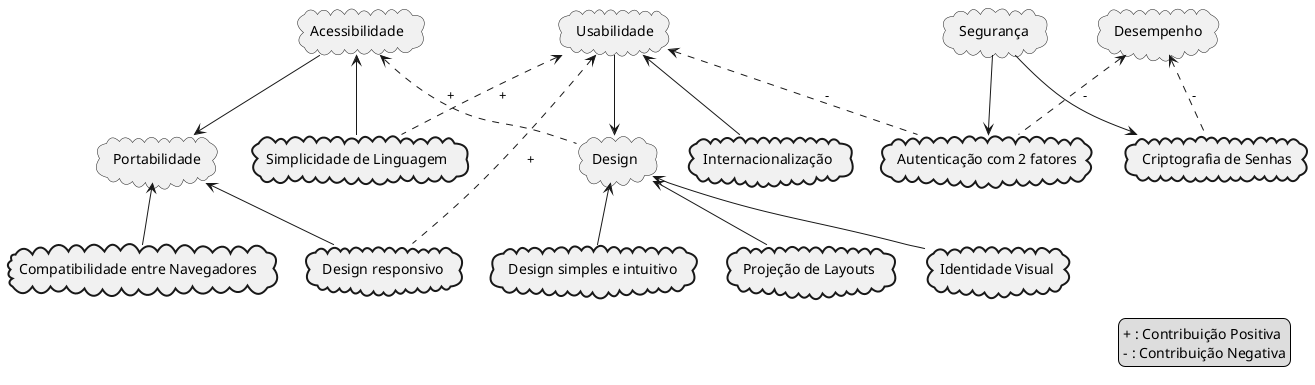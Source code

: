 @startuml
!define softgoal(name) cloud "name"
!define op(name) cloud #line.bold;  "name"

softgoal(Design) as design
softgoal(Usabilidade) as usabilidade
softgoal(Acessibilidade) as acessibilidade
op(Simplicidade de Linguagem) as linguagem
softgoal(Portabilidade) as portabilidade
op(Compatibilidade entre Navegadores) as compatibilidade
op(Projeção de Layouts) as layouts
op(Identidade Visual) as identidade
op(Internacionalização) as internacionalizacao
softgoal(Segurança) as seguranca
op(Criptografia de Senhas) as criptografia
softgoal(Desempenho) as desempenho
op(Autenticação com 2 fatores) as autenticacao
op(Design responsivo) as responsivo
op(Design simples e intuitivo) as simplicidade

usabilidade --> design
usabilidade <-- internacionalizacao
usabilidade <.. responsivo : +
usabilidade <.. linguagem : +
usabilidade <.. autenticacao : -

portabilidade <-- compatibilidade
portabilidade <-- responsivo

acessibilidade <.. design : +
acessibilidade --> portabilidade
acessibilidade <-- linguagem

design <-- layouts
design <-- identidade
design <-- simplicidade

seguranca --> autenticacao
seguranca --> criptografia

desempenho <.. criptografia: -
desempenho <.. autenticacao : -

legend right
+ : Contribuição Positiva
- : Contribuição Negativa
endlegend
@enduml
